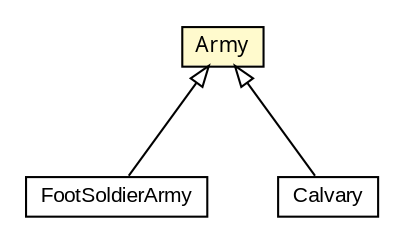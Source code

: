 #!/usr/local/bin/dot
#
# Class diagram 
# Generated by UMLGraph version 5.1 (http://www.umlgraph.org/)
#

digraph G {
	edge [fontname="arial",fontsize=10,labelfontname="arial",labelfontsize=10];
	node [fontname="arial",fontsize=10,shape=plaintext];
	nodesep=0.25;
	ranksep=0.5;
	// RiskGame.FootSoldierArmy
	c215 [label=<<table title="RiskGame.FootSoldierArmy" border="0" cellborder="1" cellspacing="0" cellpadding="2" port="p" href="./FootSoldierArmy.html">
		<tr><td><table border="0" cellspacing="0" cellpadding="1">
<tr><td align="center" balign="center"> FootSoldierArmy </td></tr>
		</table></td></tr>
		</table>>, fontname="arial", fontcolor="black", fontsize=10.0];
	// RiskGame.Calvary
	c220 [label=<<table title="RiskGame.Calvary" border="0" cellborder="1" cellspacing="0" cellpadding="2" port="p" href="./Calvary.html">
		<tr><td><table border="0" cellspacing="0" cellpadding="1">
<tr><td align="center" balign="center"> Calvary </td></tr>
		</table></td></tr>
		</table>>, fontname="arial", fontcolor="black", fontsize=10.0];
	// RiskGame.Army
	c223 [label=<<table title="RiskGame.Army" border="0" cellborder="1" cellspacing="0" cellpadding="2" port="p" bgcolor="lemonChiffon" href="./Army.html">
		<tr><td><table border="0" cellspacing="0" cellpadding="1">
<tr><td align="center" balign="center"><font face="ariali"> Army </font></td></tr>
		</table></td></tr>
		</table>>, fontname="arial", fontcolor="black", fontsize=10.0];
	//RiskGame.FootSoldierArmy extends RiskGame.Army
	c223:p -> c215:p [dir=back,arrowtail=empty];
	//RiskGame.Calvary extends RiskGame.Army
	c223:p -> c220:p [dir=back,arrowtail=empty];
}

